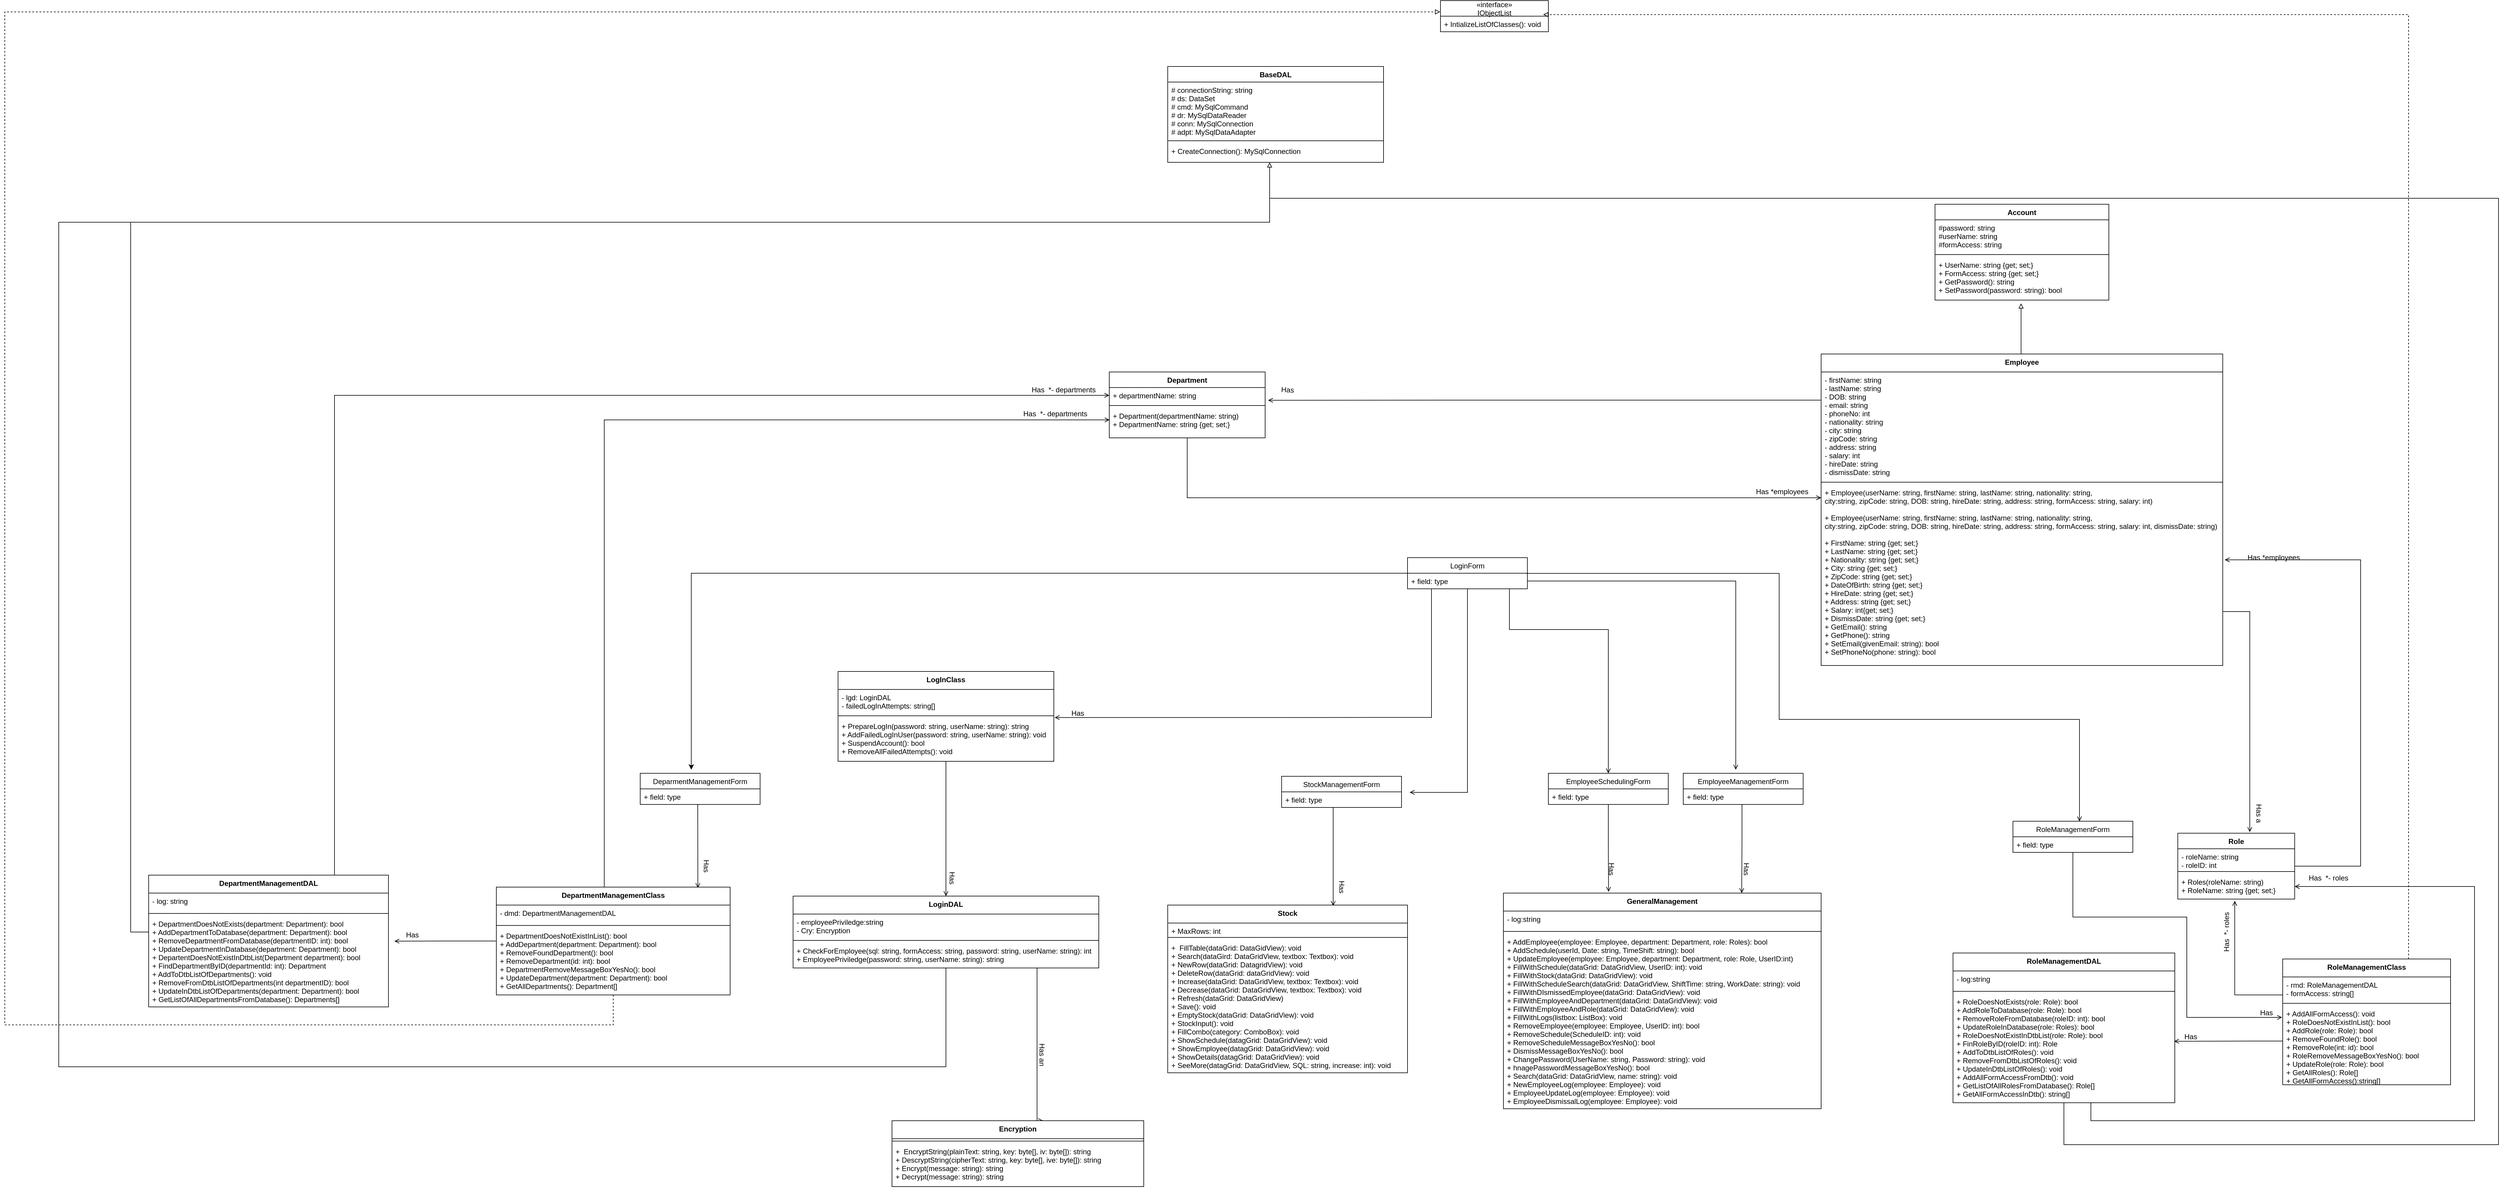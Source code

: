 <mxfile version="14.1.8" type="device"><diagram name="Page-1" id="c4acf3e9-155e-7222-9cf6-157b1a14988f"><mxGraphModel dx="4868" dy="2996" grid="1" gridSize="10" guides="1" tooltips="1" connect="1" arrows="1" fold="1" page="1" pageScale="1" pageWidth="850" pageHeight="1100" background="#ffffff" math="0" shadow="0"><root><mxCell id="0"/><mxCell id="1" parent="0"/><mxCell id="gv-S4VREI9x3Eldj7W_A-69" style="edgeStyle=orthogonalEdgeStyle;rounded=0;orthogonalLoop=1;jettySize=auto;html=1;entryX=0.495;entryY=1.076;entryDx=0;entryDy=0;entryPerimeter=0;endArrow=block;endFill=0;" parent="1" source="1W8IWpHkZO4gTxupnm4d-1" target="1W8IWpHkZO4gTxupnm4d-8" edge="1"><mxGeometry relative="1" as="geometry"><Array as="points"><mxPoint x="164" y="-994"/></Array></mxGeometry></mxCell><mxCell id="vWH8ZrL9Bkg3jJXmOTqG-10" style="edgeStyle=orthogonalEdgeStyle;rounded=0;orthogonalLoop=1;jettySize=auto;html=1;entryX=1.019;entryY=0.818;entryDx=0;entryDy=0;entryPerimeter=0;endArrow=open;endFill=0;" parent="1" source="1W8IWpHkZO4gTxupnm4d-1" target="1W8IWpHkZO4gTxupnm4d-10" edge="1"><mxGeometry relative="1" as="geometry"><Array as="points"><mxPoint x="-710" y="-953"/><mxPoint x="-710" y="-953"/></Array></mxGeometry></mxCell><mxCell id="1W8IWpHkZO4gTxupnm4d-1" value="Employee" style="swimlane;fontStyle=1;align=center;verticalAlign=top;childLayout=stackLayout;horizontal=1;startSize=30;horizontalStack=0;resizeParent=1;resizeParentMax=0;resizeLast=0;collapsible=1;marginBottom=0;" parent="1" vertex="1"><mxGeometry x="-170" y="-1030" width="670" height="520" as="geometry"/></mxCell><mxCell id="1W8IWpHkZO4gTxupnm4d-2" value="- firstName: string&#10;- lastName: string&#10;- DOB: string&#10;- email: string&#10;- phoneNo: int&#10;- nationality: string&#10;- city: string&#10;- zipCode: string&#10;- address: string&#10;- salary: int&#10;- hireDate: string&#10;- dismissDate: string" style="text;strokeColor=none;fillColor=none;align=left;verticalAlign=top;spacingLeft=4;spacingRight=4;overflow=hidden;rotatable=0;points=[[0,0.5],[1,0.5]];portConstraint=eastwest;" parent="1W8IWpHkZO4gTxupnm4d-1" vertex="1"><mxGeometry y="30" width="670" height="180" as="geometry"/></mxCell><mxCell id="1W8IWpHkZO4gTxupnm4d-3" value="" style="line;strokeWidth=1;fillColor=none;align=left;verticalAlign=middle;spacingTop=-1;spacingLeft=3;spacingRight=3;rotatable=0;labelPosition=right;points=[];portConstraint=eastwest;" parent="1W8IWpHkZO4gTxupnm4d-1" vertex="1"><mxGeometry y="210" width="670" height="8" as="geometry"/></mxCell><mxCell id="1W8IWpHkZO4gTxupnm4d-4" value="+ Employee(userName: string, firstName: string, lastName: string, nationality: string, &#10;city:string, zipCode: string, DOB: string, hireDate: string, address: string, formAccess: string, salary: int)&#10;&#10;+ Employee(userName: string, firstName: string, lastName: string, nationality: string, &#10;city:string, zipCode: string, DOB: string, hireDate: string, address: string, formAccess: string, salary: int, dismissDate: string)&#10;&#10;+ FirstName: string {get; set;}&#10;+ LastName: string {get; set;}&#10;+ Nationality: string {get; set;}&#10;+ City: string {get; set;}&#10;+ ZipCode: string {get; set;}&#10;+ DateOfBirth: string {get; set;}&#10;+ HireDate: string {get; set;}&#10;+ Address: string {get; set;}&#10;+ Salary: int{get; set;}&#10;+ DismissDate: string {get; set;}&#10;+ GetEmail(): string&#10;+ GetPhone(): string&#10;+ SetEmail(givenEmail: string): bool&#10;+ SetPhoneNo(phone: string): bool" style="text;strokeColor=none;fillColor=none;align=left;verticalAlign=top;spacingLeft=4;spacingRight=4;overflow=hidden;rotatable=0;points=[[0,0.5],[1,0.5]];portConstraint=eastwest;" parent="1W8IWpHkZO4gTxupnm4d-1" vertex="1"><mxGeometry y="218" width="670" height="302" as="geometry"/></mxCell><mxCell id="1W8IWpHkZO4gTxupnm4d-5" value="Account" style="swimlane;fontStyle=1;align=center;verticalAlign=top;childLayout=stackLayout;horizontal=1;startSize=26;horizontalStack=0;resizeParent=1;resizeParentMax=0;resizeLast=0;collapsible=1;marginBottom=0;" parent="1" vertex="1"><mxGeometry x="20" y="-1280" width="290" height="160" as="geometry"/></mxCell><mxCell id="1W8IWpHkZO4gTxupnm4d-6" value="#password: string&#10;#userName: string&#10;#formAccess: string" style="text;strokeColor=none;fillColor=none;align=left;verticalAlign=top;spacingLeft=4;spacingRight=4;overflow=hidden;rotatable=0;points=[[0,0.5],[1,0.5]];portConstraint=eastwest;" parent="1W8IWpHkZO4gTxupnm4d-5" vertex="1"><mxGeometry y="26" width="290" height="54" as="geometry"/></mxCell><mxCell id="1W8IWpHkZO4gTxupnm4d-7" value="" style="line;strokeWidth=1;fillColor=none;align=left;verticalAlign=middle;spacingTop=-1;spacingLeft=3;spacingRight=3;rotatable=0;labelPosition=right;points=[];portConstraint=eastwest;" parent="1W8IWpHkZO4gTxupnm4d-5" vertex="1"><mxGeometry y="80" width="290" height="8" as="geometry"/></mxCell><mxCell id="1W8IWpHkZO4gTxupnm4d-8" value="+ UserName: string {get; set;}&#10;+ FormAccess: string {get; set;}&#10;+ GetPassword(): string&#10;+ SetPassword(password: string): bool&#10;" style="text;strokeColor=none;fillColor=none;align=left;verticalAlign=top;spacingLeft=4;spacingRight=4;overflow=hidden;rotatable=0;points=[[0,0.5],[1,0.5]];portConstraint=eastwest;" parent="1W8IWpHkZO4gTxupnm4d-5" vertex="1"><mxGeometry y="88" width="290" height="72" as="geometry"/></mxCell><mxCell id="vWH8ZrL9Bkg3jJXmOTqG-13" style="edgeStyle=orthogonalEdgeStyle;rounded=0;orthogonalLoop=1;jettySize=auto;html=1;endArrow=open;endFill=0;" parent="1" source="1W8IWpHkZO4gTxupnm4d-9" edge="1"><mxGeometry relative="1" as="geometry"><Array as="points"><mxPoint x="-1227" y="-790"/><mxPoint x="-178" y="-790"/></Array><mxPoint x="-170" y="-790" as="targetPoint"/></mxGeometry></mxCell><mxCell id="1W8IWpHkZO4gTxupnm4d-9" value="Department" style="swimlane;fontStyle=1;align=center;verticalAlign=top;childLayout=stackLayout;horizontal=1;startSize=26;horizontalStack=0;resizeParent=1;resizeParentMax=0;resizeLast=0;collapsible=1;marginBottom=0;" parent="1" vertex="1"><mxGeometry x="-1357.5" y="-1000" width="260" height="110" as="geometry"/></mxCell><mxCell id="1W8IWpHkZO4gTxupnm4d-10" value="+ departmentName: string" style="text;strokeColor=none;fillColor=none;align=left;verticalAlign=top;spacingLeft=4;spacingRight=4;overflow=hidden;rotatable=0;points=[[0,0.5],[1,0.5]];portConstraint=eastwest;" parent="1W8IWpHkZO4gTxupnm4d-9" vertex="1"><mxGeometry y="26" width="260" height="26" as="geometry"/></mxCell><mxCell id="1W8IWpHkZO4gTxupnm4d-11" value="" style="line;strokeWidth=1;fillColor=none;align=left;verticalAlign=middle;spacingTop=-1;spacingLeft=3;spacingRight=3;rotatable=0;labelPosition=right;points=[];portConstraint=eastwest;" parent="1W8IWpHkZO4gTxupnm4d-9" vertex="1"><mxGeometry y="52" width="260" height="8" as="geometry"/></mxCell><mxCell id="1W8IWpHkZO4gTxupnm4d-12" value="+ Department(departmentName: string)&#10;+ DepartmentName: string {get; set;}" style="text;strokeColor=none;fillColor=none;align=left;verticalAlign=top;spacingLeft=4;spacingRight=4;overflow=hidden;rotatable=0;points=[[0,0.5],[1,0.5]];portConstraint=eastwest;" parent="1W8IWpHkZO4gTxupnm4d-9" vertex="1"><mxGeometry y="60" width="260" height="50" as="geometry"/></mxCell><mxCell id="vWH8ZrL9Bkg3jJXmOTqG-2" style="edgeStyle=orthogonalEdgeStyle;rounded=0;orthogonalLoop=1;jettySize=auto;html=1;entryX=1.005;entryY=0.416;entryDx=0;entryDy=0;entryPerimeter=0;endArrow=open;endFill=0;" parent="1" source="1W8IWpHkZO4gTxupnm4d-37" target="1W8IWpHkZO4gTxupnm4d-4" edge="1"><mxGeometry relative="1" as="geometry"><Array as="points"><mxPoint x="730" y="-175"/><mxPoint x="730" y="-686"/></Array></mxGeometry></mxCell><mxCell id="1W8IWpHkZO4gTxupnm4d-37" value="Role" style="swimlane;fontStyle=1;align=center;verticalAlign=top;childLayout=stackLayout;horizontal=1;startSize=26;horizontalStack=0;resizeParent=1;resizeParentMax=0;resizeLast=0;collapsible=1;marginBottom=0;" parent="1" vertex="1"><mxGeometry x="425" y="-230" width="195" height="110" as="geometry"/></mxCell><mxCell id="1W8IWpHkZO4gTxupnm4d-38" value="- roleName: string&#10;- roleID: int" style="text;strokeColor=none;fillColor=none;align=left;verticalAlign=top;spacingLeft=4;spacingRight=4;overflow=hidden;rotatable=0;points=[[0,0.5],[1,0.5]];portConstraint=eastwest;" parent="1W8IWpHkZO4gTxupnm4d-37" vertex="1"><mxGeometry y="26" width="195" height="34" as="geometry"/></mxCell><mxCell id="1W8IWpHkZO4gTxupnm4d-39" value="" style="line;strokeWidth=1;fillColor=none;align=left;verticalAlign=middle;spacingTop=-1;spacingLeft=3;spacingRight=3;rotatable=0;labelPosition=right;points=[];portConstraint=eastwest;" parent="1W8IWpHkZO4gTxupnm4d-37" vertex="1"><mxGeometry y="60" width="195" height="8" as="geometry"/></mxCell><mxCell id="1W8IWpHkZO4gTxupnm4d-40" value="+ Roles(roleName: string)&#10;+ RoleName: string {get; set;}" style="text;strokeColor=none;fillColor=none;align=left;verticalAlign=top;spacingLeft=4;spacingRight=4;overflow=hidden;rotatable=0;points=[[0,0.5],[1,0.5]];portConstraint=eastwest;" parent="1W8IWpHkZO4gTxupnm4d-37" vertex="1"><mxGeometry y="68" width="195" height="42" as="geometry"/></mxCell><mxCell id="1W8IWpHkZO4gTxupnm4d-47" value="GeneralManagement" style="swimlane;fontStyle=1;align=center;verticalAlign=top;childLayout=stackLayout;horizontal=1;startSize=30;horizontalStack=0;resizeParent=1;resizeParentMax=0;resizeLast=0;collapsible=1;marginBottom=0;" parent="1" vertex="1"><mxGeometry x="-700" y="-130" width="530" height="360" as="geometry"/></mxCell><mxCell id="1W8IWpHkZO4gTxupnm4d-48" value="- log:string" style="text;strokeColor=none;fillColor=none;align=left;verticalAlign=top;spacingLeft=4;spacingRight=4;overflow=hidden;rotatable=0;points=[[0,0.5],[1,0.5]];portConstraint=eastwest;" parent="1W8IWpHkZO4gTxupnm4d-47" vertex="1"><mxGeometry y="30" width="530" height="30" as="geometry"/></mxCell><mxCell id="1W8IWpHkZO4gTxupnm4d-49" value="" style="line;strokeWidth=1;fillColor=none;align=left;verticalAlign=middle;spacingTop=-1;spacingLeft=3;spacingRight=3;rotatable=0;labelPosition=right;points=[];portConstraint=eastwest;" parent="1W8IWpHkZO4gTxupnm4d-47" vertex="1"><mxGeometry y="60" width="530" height="8" as="geometry"/></mxCell><mxCell id="1W8IWpHkZO4gTxupnm4d-50" value="+ AddEmployee(employee: Employee, department: Department, role: Roles): bool&#10;+ AddSchedule(userId, Date: string, TimeShift: string): bool&#10;+ UpdateEmployee(employee: Employee, department: Department, role: Role, UserID:int)&#10;+ FillWithSchedule(dataGrid: DataGridView, UserID: int): void&#10;+ FillWithStock(dataGrid: DataGridView): void&#10;+ FillWithScheduleSearch(dataGrid: DataGridView, ShiftTime: string, WorkDate: string): void&#10;+ FillWithDIsmissedEmployee(dataGrid: DataGridView): void&#10;+ FillWithEmployeeAndDepartment(dataGrid: DataGridView): void&#10;+ FillWithEmployeeAndRole(dataGrid: DataGridView): void&#10;+ FillWithLogs(listbox: ListBox): void&#10;+ RemoveEmployee(employee: Employee, UserID: int): bool&#10;+ RemoveSchedule(ScheduleID: int): void&#10;+ RemoveScheduleMessageBoxYesNo(): bool&#10;+ DismissMessageBoxYesNo(): bool&#10;+ ChangePassword(UserName: string, Password: string): void&#10;+ hnagePasswordMessageBoxYesNo(): bool&#10;+ Search(dataGrid: DataGridView, name: string): void&#10;+ NewEmployeeLog(employee: Employee): void&#10;+ EmployeeUpdateLog(employee: Employee): void&#10;+ EmployeeDismissalLog(employee: Employee): void&#10;" style="text;strokeColor=none;fillColor=none;align=left;verticalAlign=top;spacingLeft=4;spacingRight=4;overflow=hidden;rotatable=0;points=[[0,0.5],[1,0.5]];portConstraint=eastwest;" parent="1W8IWpHkZO4gTxupnm4d-47" vertex="1"><mxGeometry y="68" width="530" height="292" as="geometry"/></mxCell><mxCell id="lj_li6HiKEKx9P9YEHsR-28" style="edgeStyle=orthogonalEdgeStyle;rounded=0;orthogonalLoop=1;jettySize=auto;html=1;endArrow=none;endFill=0;" edge="1" parent="1" source="gv-S4VREI9x3Eldj7W_A-4"><mxGeometry relative="1" as="geometry"><mxPoint x="-1090" y="-1290" as="targetPoint"/><Array as="points"><mxPoint x="235" y="290"/><mxPoint x="960" y="290"/><mxPoint x="960" y="-1290"/></Array></mxGeometry></mxCell><mxCell id="lj_li6HiKEKx9P9YEHsR-50" style="edgeStyle=orthogonalEdgeStyle;rounded=0;orthogonalLoop=1;jettySize=auto;html=1;entryX=1;entryY=0.5;entryDx=0;entryDy=0;endArrow=open;endFill=0;" edge="1" parent="1" source="gv-S4VREI9x3Eldj7W_A-4" target="1W8IWpHkZO4gTxupnm4d-40"><mxGeometry relative="1" as="geometry"><Array as="points"><mxPoint x="280" y="250"/><mxPoint x="920" y="250"/><mxPoint x="920" y="-141"/></Array></mxGeometry></mxCell><mxCell id="gv-S4VREI9x3Eldj7W_A-4" value="RoleManagementDAL" style="swimlane;fontStyle=1;align=center;verticalAlign=top;childLayout=stackLayout;horizontal=1;startSize=30;horizontalStack=0;resizeParent=1;resizeParentMax=0;resizeLast=0;collapsible=1;marginBottom=0;" parent="1" vertex="1"><mxGeometry x="50" y="-30" width="370" height="250" as="geometry"/></mxCell><mxCell id="gv-S4VREI9x3Eldj7W_A-5" value="- log:string" style="text;strokeColor=none;fillColor=none;align=left;verticalAlign=top;spacingLeft=4;spacingRight=4;overflow=hidden;rotatable=0;points=[[0,0.5],[1,0.5]];portConstraint=eastwest;" parent="gv-S4VREI9x3Eldj7W_A-4" vertex="1"><mxGeometry y="30" width="370" height="30" as="geometry"/></mxCell><mxCell id="gv-S4VREI9x3Eldj7W_A-6" value="" style="line;strokeWidth=1;fillColor=none;align=left;verticalAlign=middle;spacingTop=-1;spacingLeft=3;spacingRight=3;rotatable=0;labelPosition=right;points=[];portConstraint=eastwest;" parent="gv-S4VREI9x3Eldj7W_A-4" vertex="1"><mxGeometry y="60" width="370" height="8" as="geometry"/></mxCell><mxCell id="gv-S4VREI9x3Eldj7W_A-7" value="+ RoleDoesNotExists(role: Role): bool&#10;+ AddRoleToDatabase(role: Role): bool&#10;+ RemoveRoleFromDatabase(roleID: int): bool&#10;+ UpdateRoleInDatabase(role: Roles): bool&#10;+ RoleDoesNotExistInDtbList(role: Role): bool&#10;+ FinRoleByID(roleID: int): Role&#10;+ AddToDtbListOfRoles(): void&#10;+ RemoveFromDtbListOfRoles(): void&#10;+ UpdateInDtbListOfRoles(): void&#10;+ AddAllFormAccessFromDtb(): void&#10;+ GetListOfAllRolesFromDatabase(): Role[]&#10;+ GetAllFormAccessInDtb(): string[]&#10;" style="text;strokeColor=none;fillColor=none;align=left;verticalAlign=top;spacingLeft=4;spacingRight=4;overflow=hidden;rotatable=0;points=[[0,0.5],[1,0.5]];portConstraint=eastwest;" parent="gv-S4VREI9x3Eldj7W_A-4" vertex="1"><mxGeometry y="68" width="370" height="182" as="geometry"/></mxCell><mxCell id="vWH8ZrL9Bkg3jJXmOTqG-16" style="edgeStyle=orthogonalEdgeStyle;rounded=0;orthogonalLoop=1;jettySize=auto;html=1;entryX=0;entryY=0.5;entryDx=0;entryDy=0;endArrow=open;endFill=0;" parent="1" source="gv-S4VREI9x3Eldj7W_A-8" target="1W8IWpHkZO4gTxupnm4d-10" edge="1"><mxGeometry relative="1" as="geometry"><Array as="points"><mxPoint x="-2650" y="-961"/></Array></mxGeometry></mxCell><mxCell id="lj_li6HiKEKx9P9YEHsR-13" style="edgeStyle=orthogonalEdgeStyle;rounded=0;orthogonalLoop=1;jettySize=auto;html=1;endArrow=block;endFill=0;" edge="1" parent="1" source="gv-S4VREI9x3Eldj7W_A-8"><mxGeometry relative="1" as="geometry"><mxPoint x="-1090" y="-1350" as="targetPoint"/><Array as="points"><mxPoint x="-2990" y="-65"/><mxPoint x="-2990" y="-1250"/><mxPoint x="-1090" y="-1250"/></Array></mxGeometry></mxCell><mxCell id="gv-S4VREI9x3Eldj7W_A-8" value="DepartmentManagementDAL" style="swimlane;fontStyle=1;align=center;verticalAlign=top;childLayout=stackLayout;horizontal=1;startSize=30;horizontalStack=0;resizeParent=1;resizeParentMax=0;resizeLast=0;collapsible=1;marginBottom=0;" parent="1" vertex="1"><mxGeometry x="-2960" y="-160" width="400" height="220" as="geometry"/></mxCell><mxCell id="gv-S4VREI9x3Eldj7W_A-9" value="- log: string" style="text;strokeColor=none;fillColor=none;align=left;verticalAlign=top;spacingLeft=4;spacingRight=4;overflow=hidden;rotatable=0;points=[[0,0.5],[1,0.5]];portConstraint=eastwest;" parent="gv-S4VREI9x3Eldj7W_A-8" vertex="1"><mxGeometry y="30" width="400" height="30" as="geometry"/></mxCell><mxCell id="gv-S4VREI9x3Eldj7W_A-10" value="" style="line;strokeWidth=1;fillColor=none;align=left;verticalAlign=middle;spacingTop=-1;spacingLeft=3;spacingRight=3;rotatable=0;labelPosition=right;points=[];portConstraint=eastwest;" parent="gv-S4VREI9x3Eldj7W_A-8" vertex="1"><mxGeometry y="60" width="400" height="8" as="geometry"/></mxCell><mxCell id="gv-S4VREI9x3Eldj7W_A-11" value="+ DepartmentDoesNotExists(department: Department): bool&#10;+ AddDepartmentToDatabase(department: Department): bool&#10;+ RemoveDepartmentFromDatabase(departmentID: int): bool&#10;+ UpdateDepartmentInDatabase(department: Department): bool&#10;+ DepartentDoesNotExistInDtbList(Department department): bool&#10;+ FindDepartmentByID(departmentId: int): Department&#10;+ AddToDtbListOfDepartments(): void&#10;+ RemoveFromDtbListOfDepartments(int departmentID): bool&#10;+ UpdateInDtbListOfDepartments(department: Department): bool&#10;+ GetListOfAllDepartmentsFromDatabase(): Departments[]&#10;" style="text;strokeColor=none;fillColor=none;align=left;verticalAlign=top;spacingLeft=4;spacingRight=4;overflow=hidden;rotatable=0;points=[[0,0.5],[1,0.5]];portConstraint=eastwest;" parent="gv-S4VREI9x3Eldj7W_A-8" vertex="1"><mxGeometry y="68" width="400" height="152" as="geometry"/></mxCell><mxCell id="gv-S4VREI9x3Eldj7W_A-81" style="edgeStyle=orthogonalEdgeStyle;rounded=0;orthogonalLoop=1;jettySize=auto;html=1;entryX=-0.004;entryY=0.148;entryDx=0;entryDy=0;entryPerimeter=0;endArrow=open;endFill=0;" parent="1" source="gv-S4VREI9x3Eldj7W_A-29" target="l1QsYOuGzA0v5DulA9x0-21" edge="1"><mxGeometry relative="1" as="geometry"><Array as="points"><mxPoint x="250" y="-90"/><mxPoint x="440" y="-90"/><mxPoint x="440" y="78"/></Array></mxGeometry></mxCell><mxCell id="gv-S4VREI9x3Eldj7W_A-29" value="RoleManagementForm" style="swimlane;fontStyle=0;childLayout=stackLayout;horizontal=1;startSize=26;fillColor=none;horizontalStack=0;resizeParent=1;resizeParentMax=0;resizeLast=0;collapsible=1;marginBottom=0;" parent="1" vertex="1"><mxGeometry x="150" y="-250" width="200" height="52" as="geometry"/></mxCell><mxCell id="gv-S4VREI9x3Eldj7W_A-30" value="+ field: type" style="text;strokeColor=none;fillColor=none;align=left;verticalAlign=top;spacingLeft=4;spacingRight=4;overflow=hidden;rotatable=0;points=[[0,0.5],[1,0.5]];portConstraint=eastwest;" parent="gv-S4VREI9x3Eldj7W_A-29" vertex="1"><mxGeometry y="26" width="200" height="26" as="geometry"/></mxCell><mxCell id="lj_li6HiKEKx9P9YEHsR-20" style="edgeStyle=orthogonalEdgeStyle;rounded=0;orthogonalLoop=1;jettySize=auto;html=1;entryX=0.862;entryY=0.008;entryDx=0;entryDy=0;entryPerimeter=0;endArrow=open;endFill=0;" edge="1" parent="1" source="gv-S4VREI9x3Eldj7W_A-33" target="l1QsYOuGzA0v5DulA9x0-1"><mxGeometry relative="1" as="geometry"><Array as="points"><mxPoint x="-2044" y="-250"/><mxPoint x="-2044" y="-250"/></Array></mxGeometry></mxCell><mxCell id="gv-S4VREI9x3Eldj7W_A-33" value="DeparmentManagementForm" style="swimlane;fontStyle=0;childLayout=stackLayout;horizontal=1;startSize=26;fillColor=none;horizontalStack=0;resizeParent=1;resizeParentMax=0;resizeLast=0;collapsible=1;marginBottom=0;" parent="1" vertex="1"><mxGeometry x="-2140" y="-330" width="200" height="52" as="geometry"/></mxCell><mxCell id="gv-S4VREI9x3Eldj7W_A-34" value="+ field: type" style="text;strokeColor=none;fillColor=none;align=left;verticalAlign=top;spacingLeft=4;spacingRight=4;overflow=hidden;rotatable=0;points=[[0,0.5],[1,0.5]];portConstraint=eastwest;" parent="gv-S4VREI9x3Eldj7W_A-33" vertex="1"><mxGeometry y="26" width="200" height="26" as="geometry"/></mxCell><mxCell id="gv-S4VREI9x3Eldj7W_A-80" style="edgeStyle=orthogonalEdgeStyle;rounded=0;orthogonalLoop=1;jettySize=auto;html=1;entryX=0.75;entryY=0;entryDx=0;entryDy=0;endArrow=open;endFill=0;" parent="1" source="gv-S4VREI9x3Eldj7W_A-35" target="1W8IWpHkZO4gTxupnm4d-47" edge="1"><mxGeometry relative="1" as="geometry"><Array as="points"><mxPoint x="-302" y="-220"/><mxPoint x="-302" y="-220"/></Array></mxGeometry></mxCell><mxCell id="gv-S4VREI9x3Eldj7W_A-35" value="EmployeeManagementForm" style="swimlane;fontStyle=0;childLayout=stackLayout;horizontal=1;startSize=26;fillColor=none;horizontalStack=0;resizeParent=1;resizeParentMax=0;resizeLast=0;collapsible=1;marginBottom=0;" parent="1" vertex="1"><mxGeometry x="-400" y="-330" width="200" height="52" as="geometry"/></mxCell><mxCell id="gv-S4VREI9x3Eldj7W_A-36" value="+ field: type" style="text;strokeColor=none;fillColor=none;align=left;verticalAlign=top;spacingLeft=4;spacingRight=4;overflow=hidden;rotatable=0;points=[[0,0.5],[1,0.5]];portConstraint=eastwest;" parent="gv-S4VREI9x3Eldj7W_A-35" vertex="1"><mxGeometry y="26" width="200" height="26" as="geometry"/></mxCell><mxCell id="gv-S4VREI9x3Eldj7W_A-79" style="edgeStyle=orthogonalEdgeStyle;rounded=0;orthogonalLoop=1;jettySize=auto;html=1;entryX=0.331;entryY=-0.006;entryDx=0;entryDy=0;entryPerimeter=0;endArrow=open;endFill=0;" parent="1" source="gv-S4VREI9x3Eldj7W_A-39" target="1W8IWpHkZO4gTxupnm4d-47" edge="1"><mxGeometry relative="1" as="geometry"/></mxCell><mxCell id="gv-S4VREI9x3Eldj7W_A-39" value="EmployeeSchedulingForm" style="swimlane;fontStyle=0;childLayout=stackLayout;horizontal=1;startSize=26;fillColor=none;horizontalStack=0;resizeParent=1;resizeParentMax=0;resizeLast=0;collapsible=1;marginBottom=0;" parent="1" vertex="1"><mxGeometry x="-625" y="-330" width="200" height="52" as="geometry"/></mxCell><mxCell id="gv-S4VREI9x3Eldj7W_A-40" value="+ field: type" style="text;strokeColor=none;fillColor=none;align=left;verticalAlign=top;spacingLeft=4;spacingRight=4;overflow=hidden;rotatable=0;points=[[0,0.5],[1,0.5]];portConstraint=eastwest;" parent="gv-S4VREI9x3Eldj7W_A-39" vertex="1"><mxGeometry y="26" width="200" height="26" as="geometry"/></mxCell><mxCell id="lj_li6HiKEKx9P9YEHsR-21" style="edgeStyle=orthogonalEdgeStyle;rounded=0;orthogonalLoop=1;jettySize=auto;html=1;entryX=0.69;entryY=0.005;entryDx=0;entryDy=0;entryPerimeter=0;endArrow=open;endFill=0;" edge="1" parent="1" source="gv-S4VREI9x3Eldj7W_A-41" target="gv-S4VREI9x3Eldj7W_A-63"><mxGeometry relative="1" as="geometry"><Array as="points"><mxPoint x="-984" y="-240"/><mxPoint x="-984" y="-240"/></Array></mxGeometry></mxCell><mxCell id="gv-S4VREI9x3Eldj7W_A-41" value="StockManagementForm" style="swimlane;fontStyle=0;childLayout=stackLayout;horizontal=1;startSize=26;fillColor=none;horizontalStack=0;resizeParent=1;resizeParentMax=0;resizeLast=0;collapsible=1;marginBottom=0;" parent="1" vertex="1"><mxGeometry x="-1070" y="-325" width="200" height="52" as="geometry"/></mxCell><mxCell id="gv-S4VREI9x3Eldj7W_A-42" value="+ field: type" style="text;strokeColor=none;fillColor=none;align=left;verticalAlign=top;spacingLeft=4;spacingRight=4;overflow=hidden;rotatable=0;points=[[0,0.5],[1,0.5]];portConstraint=eastwest;" parent="gv-S4VREI9x3Eldj7W_A-41" vertex="1"><mxGeometry y="26" width="200" height="26" as="geometry"/></mxCell><mxCell id="lj_li6HiKEKx9P9YEHsR-11" style="edgeStyle=orthogonalEdgeStyle;rounded=0;orthogonalLoop=1;jettySize=auto;html=1;entryX=1.004;entryY=-0.016;entryDx=0;entryDy=0;entryPerimeter=0;endArrow=open;endFill=0;" edge="1" parent="1" source="gv-S4VREI9x3Eldj7W_A-43" target="lj_li6HiKEKx9P9YEHsR-8"><mxGeometry relative="1" as="geometry"><Array as="points"><mxPoint x="-820" y="-423"/></Array></mxGeometry></mxCell><mxCell id="lj_li6HiKEKx9P9YEHsR-15" style="edgeStyle=orthogonalEdgeStyle;rounded=0;orthogonalLoop=1;jettySize=auto;html=1;entryX=1.068;entryY=0.033;entryDx=0;entryDy=0;entryPerimeter=0;endArrow=open;endFill=0;" edge="1" parent="1" source="gv-S4VREI9x3Eldj7W_A-43" target="gv-S4VREI9x3Eldj7W_A-42"><mxGeometry relative="1" as="geometry"><Array as="points"><mxPoint x="-760" y="-298"/></Array></mxGeometry></mxCell><mxCell id="lj_li6HiKEKx9P9YEHsR-16" style="edgeStyle=orthogonalEdgeStyle;rounded=0;orthogonalLoop=1;jettySize=auto;html=1;entryX=0.5;entryY=0;entryDx=0;entryDy=0;endArrow=open;endFill=0;" edge="1" parent="1" source="gv-S4VREI9x3Eldj7W_A-43" target="gv-S4VREI9x3Eldj7W_A-39"><mxGeometry relative="1" as="geometry"><Array as="points"><mxPoint x="-690" y="-570"/><mxPoint x="-525" y="-570"/></Array></mxGeometry></mxCell><mxCell id="lj_li6HiKEKx9P9YEHsR-17" style="edgeStyle=orthogonalEdgeStyle;rounded=0;orthogonalLoop=1;jettySize=auto;html=1;entryX=0.438;entryY=-0.116;entryDx=0;entryDy=0;entryPerimeter=0;endArrow=open;endFill=0;exitX=1;exitY=0.5;exitDx=0;exitDy=0;" edge="1" parent="1" source="gv-S4VREI9x3Eldj7W_A-44" target="gv-S4VREI9x3Eldj7W_A-35"><mxGeometry relative="1" as="geometry"><Array as="points"><mxPoint x="-312" y="-651"/></Array></mxGeometry></mxCell><mxCell id="lj_li6HiKEKx9P9YEHsR-18" style="edgeStyle=orthogonalEdgeStyle;rounded=0;orthogonalLoop=1;jettySize=auto;html=1;entryX=0.426;entryY=-0.116;entryDx=0;entryDy=0;entryPerimeter=0;" edge="1" parent="1" source="gv-S4VREI9x3Eldj7W_A-43" target="gv-S4VREI9x3Eldj7W_A-33"><mxGeometry relative="1" as="geometry"/></mxCell><mxCell id="gv-S4VREI9x3Eldj7W_A-43" value="LoginForm" style="swimlane;fontStyle=0;childLayout=stackLayout;horizontal=1;startSize=26;fillColor=none;horizontalStack=0;resizeParent=1;resizeParentMax=0;resizeLast=0;collapsible=1;marginBottom=0;" parent="1" vertex="1"><mxGeometry x="-860" y="-690" width="200" height="52" as="geometry"/></mxCell><mxCell id="gv-S4VREI9x3Eldj7W_A-44" value="+ field: type" style="text;strokeColor=none;fillColor=none;align=left;verticalAlign=top;spacingLeft=4;spacingRight=4;overflow=hidden;rotatable=0;points=[[0,0.5],[1,0.5]];portConstraint=eastwest;" parent="gv-S4VREI9x3Eldj7W_A-43" vertex="1"><mxGeometry y="26" width="200" height="26" as="geometry"/></mxCell><mxCell id="gv-S4VREI9x3Eldj7W_A-63" value="Stock" style="swimlane;fontStyle=1;align=center;verticalAlign=top;childLayout=stackLayout;horizontal=1;startSize=30;horizontalStack=0;resizeParent=1;resizeParentMax=0;resizeLast=0;collapsible=1;marginBottom=0;" parent="1" vertex="1"><mxGeometry x="-1260" y="-110" width="400" height="280" as="geometry"/></mxCell><mxCell id="gv-S4VREI9x3Eldj7W_A-64" value="+ MaxRows: int" style="text;strokeColor=none;fillColor=none;align=left;verticalAlign=top;spacingLeft=4;spacingRight=4;overflow=hidden;rotatable=0;points=[[0,0.5],[1,0.5]];portConstraint=eastwest;" parent="gv-S4VREI9x3Eldj7W_A-63" vertex="1"><mxGeometry y="30" width="400" height="20" as="geometry"/></mxCell><mxCell id="gv-S4VREI9x3Eldj7W_A-65" value="" style="line;strokeWidth=1;fillColor=none;align=left;verticalAlign=middle;spacingTop=-1;spacingLeft=3;spacingRight=3;rotatable=0;labelPosition=right;points=[];portConstraint=eastwest;" parent="gv-S4VREI9x3Eldj7W_A-63" vertex="1"><mxGeometry y="50" width="400" height="8" as="geometry"/></mxCell><mxCell id="gv-S4VREI9x3Eldj7W_A-66" value="+  FillTable(dataGrid: DataGidView): void&#10;+ Search(dataGird: DataGridView, textbox: Textbox): void&#10;+ NewRow(dataGrid: DatagridView): void&#10;+ DeleteRow(dataGrid: dataGridView): void&#10;+ Increase(dataGrid: DataGridView, textbox: Textbox): void&#10;+ Decrease(dataGrid: DataGridView, textbox: Textbox): void&#10;+ Refresh(dataGrid: DataGridView)&#10;+ Save(): void&#10;+ EmptyStock(dataGrid: DataGridView): void&#10;+ StockInput(): void&#10;+ FillCombo(category: ComboBox): void&#10;+ ShowSchedule(datagGrid: DataGridView): void&#10;+ ShowEmployee(datagGrid: DataGridView): void&#10;+ ShowDetails(datagGrid: DataGridView): void&#10;+ SeeMore(datagGrid: DataGridView, SQL: string, increase: int): void&#10;" style="text;strokeColor=none;fillColor=none;align=left;verticalAlign=top;spacingLeft=4;spacingRight=4;overflow=hidden;rotatable=0;points=[[0,0.5],[1,0.5]];portConstraint=eastwest;" parent="gv-S4VREI9x3Eldj7W_A-63" vertex="1"><mxGeometry y="58" width="400" height="222" as="geometry"/></mxCell><mxCell id="gv-S4VREI9x3Eldj7W_A-83" value="Has" style="text;html=1;strokeColor=none;fillColor=none;align=center;verticalAlign=middle;whiteSpace=wrap;rounded=0;rotation=90;" parent="1" vertex="1"><mxGeometry x="-990" y="-150" width="40" height="20" as="geometry"/></mxCell><mxCell id="gv-S4VREI9x3Eldj7W_A-84" value="Has" style="text;html=1;strokeColor=none;fillColor=none;align=center;verticalAlign=middle;whiteSpace=wrap;rounded=0;rotation=90;" parent="1" vertex="1"><mxGeometry x="-540" y="-180" width="40" height="20" as="geometry"/></mxCell><mxCell id="gv-S4VREI9x3Eldj7W_A-85" value="Has" style="text;html=1;strokeColor=none;fillColor=none;align=center;verticalAlign=middle;whiteSpace=wrap;rounded=0;rotation=90;" parent="1" vertex="1"><mxGeometry x="-315" y="-175" width="40" height="10" as="geometry"/></mxCell><mxCell id="gv-S4VREI9x3Eldj7W_A-86" value="Has" style="text;html=1;strokeColor=none;fillColor=none;align=center;verticalAlign=middle;whiteSpace=wrap;rounded=0;rotation=0;" parent="1" vertex="1"><mxGeometry x="552.5" y="60" width="40" height="20" as="geometry"/></mxCell><mxCell id="vWH8ZrL9Bkg3jJXmOTqG-1" style="edgeStyle=orthogonalEdgeStyle;rounded=0;orthogonalLoop=1;jettySize=auto;html=1;entryX=0.616;entryY=-0.017;entryDx=0;entryDy=0;entryPerimeter=0;endArrow=open;endFill=0;" parent="1" source="1W8IWpHkZO4gTxupnm4d-4" target="1W8IWpHkZO4gTxupnm4d-37" edge="1"><mxGeometry relative="1" as="geometry"><Array as="points"><mxPoint x="545" y="-600"/></Array></mxGeometry></mxCell><mxCell id="vWH8ZrL9Bkg3jJXmOTqG-3" value="Has a" style="text;html=1;strokeColor=none;fillColor=none;align=center;verticalAlign=middle;whiteSpace=wrap;rounded=0;rotation=90;" parent="1" vertex="1"><mxGeometry x="540" y="-273" width="40" height="20" as="geometry"/></mxCell><mxCell id="vWH8ZrL9Bkg3jJXmOTqG-5" value="Has *employees" style="text;html=1;strokeColor=none;fillColor=none;align=center;verticalAlign=middle;whiteSpace=wrap;rounded=0;rotation=0;" parent="1" vertex="1"><mxGeometry x="540" y="-700" width="90" height="20" as="geometry"/></mxCell><mxCell id="vWH8ZrL9Bkg3jJXmOTqG-11" value="Has" style="text;html=1;strokeColor=none;fillColor=none;align=center;verticalAlign=middle;whiteSpace=wrap;rounded=0;rotation=3;" parent="1" vertex="1"><mxGeometry x="-1080" y="-980" width="40" height="20" as="geometry"/></mxCell><mxCell id="vWH8ZrL9Bkg3jJXmOTqG-14" value="Has *employees" style="text;html=1;strokeColor=none;fillColor=none;align=center;verticalAlign=middle;whiteSpace=wrap;rounded=0;rotation=0;" parent="1" vertex="1"><mxGeometry x="-290" y="-810" width="110" height="20" as="geometry"/></mxCell><mxCell id="vWH8ZrL9Bkg3jJXmOTqG-29" value="Has&amp;nbsp; *- departments" style="text;html=1;strokeColor=none;fillColor=none;align=center;verticalAlign=middle;whiteSpace=wrap;rounded=0;rotation=0;" parent="1" vertex="1"><mxGeometry x="-1520" y="-940" width="145" height="20" as="geometry"/></mxCell><mxCell id="l1QsYOuGzA0v5DulA9x0-9" style="edgeStyle=orthogonalEdgeStyle;rounded=0;orthogonalLoop=1;jettySize=auto;html=1;endArrow=open;endFill=0;" parent="1" source="l1QsYOuGzA0v5DulA9x0-1" edge="1"><mxGeometry relative="1" as="geometry"><mxPoint x="-1357" y="-920" as="targetPoint"/><Array as="points"><mxPoint x="-2200" y="-920"/></Array></mxGeometry></mxCell><mxCell id="lj_li6HiKEKx9P9YEHsR-19" style="edgeStyle=orthogonalEdgeStyle;rounded=0;orthogonalLoop=1;jettySize=auto;html=1;entryX=1.025;entryY=0.278;entryDx=0;entryDy=0;entryPerimeter=0;endArrow=open;endFill=0;" edge="1" parent="1" source="l1QsYOuGzA0v5DulA9x0-1" target="gv-S4VREI9x3Eldj7W_A-11"><mxGeometry relative="1" as="geometry"/></mxCell><mxCell id="l1QsYOuGzA0v5DulA9x0-1" value="DepartmentManagementClass" style="swimlane;fontStyle=1;align=center;verticalAlign=top;childLayout=stackLayout;horizontal=1;startSize=30;horizontalStack=0;resizeParent=1;resizeParentMax=0;resizeLast=0;collapsible=1;marginBottom=0;" parent="1" vertex="1"><mxGeometry x="-2380" y="-140" width="390" height="180" as="geometry"/></mxCell><mxCell id="l1QsYOuGzA0v5DulA9x0-2" value="- dmd: DepartmentManagementDAL" style="text;strokeColor=none;fillColor=none;align=left;verticalAlign=top;spacingLeft=4;spacingRight=4;overflow=hidden;rotatable=0;points=[[0,0.5],[1,0.5]];portConstraint=eastwest;" parent="l1QsYOuGzA0v5DulA9x0-1" vertex="1"><mxGeometry y="30" width="390" height="30" as="geometry"/></mxCell><mxCell id="l1QsYOuGzA0v5DulA9x0-3" value="" style="line;strokeWidth=1;fillColor=none;align=left;verticalAlign=middle;spacingTop=-1;spacingLeft=3;spacingRight=3;rotatable=0;labelPosition=right;points=[];portConstraint=eastwest;" parent="l1QsYOuGzA0v5DulA9x0-1" vertex="1"><mxGeometry y="60" width="390" height="8" as="geometry"/></mxCell><mxCell id="l1QsYOuGzA0v5DulA9x0-4" value="+ DepartmentDoesNotExistInList(): bool&#10;+ AddDepartment(department: Department): bool&#10;+ RemoveFoundDepartment(): bool&#10;+ RemoveDepartment(id: int): bool&#10;+ DepartmentRemoveMessageBoxYesNo(): bool&#10;+ UpdateDepartment(department: Department): bool&#10;+ GetAllDepartments(): Department[]&#10;&#10;" style="text;strokeColor=none;fillColor=none;align=left;verticalAlign=top;spacingLeft=4;spacingRight=4;overflow=hidden;rotatable=0;points=[[0,0.5],[1,0.5]];portConstraint=eastwest;" parent="l1QsYOuGzA0v5DulA9x0-1" vertex="1"><mxGeometry y="68" width="390" height="112" as="geometry"/></mxCell><mxCell id="l1QsYOuGzA0v5DulA9x0-10" value="Has&amp;nbsp; *- departments" style="text;html=1;strokeColor=none;fillColor=none;align=center;verticalAlign=middle;whiteSpace=wrap;rounded=0;rotation=0;" parent="1" vertex="1"><mxGeometry x="-1500" y="-980" width="132.5" height="20" as="geometry"/></mxCell><mxCell id="l1QsYOuGzA0v5DulA9x0-12" value="BaseDAL" style="swimlane;fontStyle=1;align=center;verticalAlign=top;childLayout=stackLayout;horizontal=1;startSize=26;horizontalStack=0;resizeParent=1;resizeParentMax=0;resizeLast=0;collapsible=1;marginBottom=0;" parent="1" vertex="1"><mxGeometry x="-1260" y="-1510" width="360" height="160" as="geometry"/></mxCell><mxCell id="l1QsYOuGzA0v5DulA9x0-13" value="# connectionString: string&#10;# ds: DataSet&#10;# cmd: MySqlCommand&#10;# dr: MySqlDataReader&#10;# conn: MySqlConnection&#10;# adpt: MySqlDataAdapter" style="text;strokeColor=none;fillColor=none;align=left;verticalAlign=top;spacingLeft=4;spacingRight=4;overflow=hidden;rotatable=0;points=[[0,0.5],[1,0.5]];portConstraint=eastwest;" parent="l1QsYOuGzA0v5DulA9x0-12" vertex="1"><mxGeometry y="26" width="360" height="94" as="geometry"/></mxCell><mxCell id="l1QsYOuGzA0v5DulA9x0-14" value="" style="line;strokeWidth=1;fillColor=none;align=left;verticalAlign=middle;spacingTop=-1;spacingLeft=3;spacingRight=3;rotatable=0;labelPosition=right;points=[];portConstraint=eastwest;" parent="l1QsYOuGzA0v5DulA9x0-12" vertex="1"><mxGeometry y="120" width="360" height="8" as="geometry"/></mxCell><mxCell id="l1QsYOuGzA0v5DulA9x0-15" value="+ CreateConnection(): MySqlConnection&#10;&#10;" style="text;strokeColor=none;fillColor=none;align=left;verticalAlign=top;spacingLeft=4;spacingRight=4;overflow=hidden;rotatable=0;points=[[0,0.5],[1,0.5]];portConstraint=eastwest;" parent="l1QsYOuGzA0v5DulA9x0-12" vertex="1"><mxGeometry y="128" width="360" height="32" as="geometry"/></mxCell><mxCell id="l1QsYOuGzA0v5DulA9x0-23" style="edgeStyle=orthogonalEdgeStyle;rounded=0;orthogonalLoop=1;jettySize=auto;html=1;entryX=0.997;entryY=0.436;entryDx=0;entryDy=0;entryPerimeter=0;endArrow=open;endFill=0;" parent="1" source="l1QsYOuGzA0v5DulA9x0-18" target="gv-S4VREI9x3Eldj7W_A-7" edge="1"><mxGeometry relative="1" as="geometry"><Array as="points"><mxPoint x="560" y="117"/><mxPoint x="560" y="117"/></Array></mxGeometry></mxCell><mxCell id="l1QsYOuGzA0v5DulA9x0-27" style="edgeStyle=orthogonalEdgeStyle;rounded=0;orthogonalLoop=1;jettySize=auto;html=1;endArrow=open;endFill=0;" parent="1" source="l1QsYOuGzA0v5DulA9x0-18" edge="1"><mxGeometry relative="1" as="geometry"><Array as="points"><mxPoint x="520" y="40"/><mxPoint x="520" y="-117"/></Array><mxPoint x="520" y="-117" as="targetPoint"/></mxGeometry></mxCell><mxCell id="lj_li6HiKEKx9P9YEHsR-49" style="edgeStyle=orthogonalEdgeStyle;rounded=0;orthogonalLoop=1;jettySize=auto;html=1;entryX=0.952;entryY=-0.101;entryDx=0;entryDy=0;entryPerimeter=0;endArrow=block;endFill=0;dashed=1;" edge="1" parent="1" source="l1QsYOuGzA0v5DulA9x0-18" target="lj_li6HiKEKx9P9YEHsR-38"><mxGeometry relative="1" as="geometry"><Array as="points"><mxPoint x="810" y="-1597"/></Array></mxGeometry></mxCell><mxCell id="l1QsYOuGzA0v5DulA9x0-18" value="RoleManagementClass" style="swimlane;fontStyle=1;align=center;verticalAlign=top;childLayout=stackLayout;horizontal=1;startSize=30;horizontalStack=0;resizeParent=1;resizeParentMax=0;resizeLast=0;collapsible=1;marginBottom=0;" parent="1" vertex="1"><mxGeometry x="600" y="-20" width="280" height="210" as="geometry"/></mxCell><mxCell id="l1QsYOuGzA0v5DulA9x0-19" value="- rmd: RoleManagementDAL&#10;- formAccess: string[]&#10;" style="text;strokeColor=none;fillColor=none;align=left;verticalAlign=top;spacingLeft=4;spacingRight=4;overflow=hidden;rotatable=0;points=[[0,0.5],[1,0.5]];portConstraint=eastwest;" parent="l1QsYOuGzA0v5DulA9x0-18" vertex="1"><mxGeometry y="30" width="280" height="40" as="geometry"/></mxCell><mxCell id="l1QsYOuGzA0v5DulA9x0-20" value="" style="line;strokeWidth=1;fillColor=none;align=left;verticalAlign=middle;spacingTop=-1;spacingLeft=3;spacingRight=3;rotatable=0;labelPosition=right;points=[];portConstraint=eastwest;" parent="l1QsYOuGzA0v5DulA9x0-18" vertex="1"><mxGeometry y="70" width="280" height="8" as="geometry"/></mxCell><mxCell id="l1QsYOuGzA0v5DulA9x0-21" value="+ AddAllFormAccess(): void&#10;+ RoleDoesNotExistInList(): bool&#10;+ AddRole(role: Role): bool&#10;+ RemoveFoundRole(): bool&#10;+ RemoveRole(int: id): bool&#10;+ RoleRemoveMessageBoxYesNo(): bool&#10;+ UpdateRole(role: Role): bool&#10;+ GetAllRoles(): Role[]&#10;+ GetAllFormAccess():string[]&#10;" style="text;strokeColor=none;fillColor=none;align=left;verticalAlign=top;spacingLeft=4;spacingRight=4;overflow=hidden;rotatable=0;points=[[0,0.5],[1,0.5]];portConstraint=eastwest;" parent="l1QsYOuGzA0v5DulA9x0-18" vertex="1"><mxGeometry y="78" width="280" height="132" as="geometry"/></mxCell><mxCell id="l1QsYOuGzA0v5DulA9x0-24" value="Has&amp;nbsp;&amp;nbsp;" style="text;html=1;strokeColor=none;fillColor=none;align=center;verticalAlign=middle;whiteSpace=wrap;rounded=0;rotation=0;" parent="1" vertex="1"><mxGeometry x="430" y="100" width="40" height="20" as="geometry"/></mxCell><mxCell id="l1QsYOuGzA0v5DulA9x0-28" value="Has&amp;nbsp; *- roles" style="text;html=1;strokeColor=none;fillColor=none;align=center;verticalAlign=middle;whiteSpace=wrap;rounded=0;rotation=-90;" parent="1" vertex="1"><mxGeometry x="460" y="-75" width="92.5" height="20" as="geometry"/></mxCell><mxCell id="lj_li6HiKEKx9P9YEHsR-12" style="edgeStyle=orthogonalEdgeStyle;rounded=0;orthogonalLoop=1;jettySize=auto;html=1;endArrow=none;endFill=0;" edge="1" parent="1" source="lj_li6HiKEKx9P9YEHsR-1"><mxGeometry relative="1" as="geometry"><mxPoint x="-2990" y="-1240" as="targetPoint"/><Array as="points"><mxPoint x="-1630" y="160"/><mxPoint x="-3110" y="160"/><mxPoint x="-3110" y="-1250"/><mxPoint x="-2990" y="-1250"/></Array></mxGeometry></mxCell><mxCell id="lj_li6HiKEKx9P9YEHsR-27" style="edgeStyle=orthogonalEdgeStyle;rounded=0;orthogonalLoop=1;jettySize=auto;html=1;entryX=0.6;entryY=-0.001;entryDx=0;entryDy=0;entryPerimeter=0;endArrow=open;endFill=0;" edge="1" parent="1" source="lj_li6HiKEKx9P9YEHsR-1" target="lj_li6HiKEKx9P9YEHsR-23"><mxGeometry relative="1" as="geometry"><Array as="points"><mxPoint x="-1478" y="60"/><mxPoint x="-1478" y="60"/></Array></mxGeometry></mxCell><mxCell id="lj_li6HiKEKx9P9YEHsR-1" value="LoginDAL" style="swimlane;fontStyle=1;align=center;verticalAlign=top;childLayout=stackLayout;horizontal=1;startSize=30;horizontalStack=0;resizeParent=1;resizeParentMax=0;resizeLast=0;collapsible=1;marginBottom=0;" vertex="1" parent="1"><mxGeometry x="-1885" y="-125" width="510" height="120" as="geometry"/></mxCell><mxCell id="lj_li6HiKEKx9P9YEHsR-2" value="- employeePriviledge:string&#10;- Cry: Encryption" style="text;strokeColor=none;fillColor=none;align=left;verticalAlign=top;spacingLeft=4;spacingRight=4;overflow=hidden;rotatable=0;points=[[0,0.5],[1,0.5]];portConstraint=eastwest;" vertex="1" parent="lj_li6HiKEKx9P9YEHsR-1"><mxGeometry y="30" width="510" height="40" as="geometry"/></mxCell><mxCell id="lj_li6HiKEKx9P9YEHsR-3" value="" style="line;strokeWidth=1;fillColor=none;align=left;verticalAlign=middle;spacingTop=-1;spacingLeft=3;spacingRight=3;rotatable=0;labelPosition=right;points=[];portConstraint=eastwest;" vertex="1" parent="lj_li6HiKEKx9P9YEHsR-1"><mxGeometry y="70" width="510" height="8" as="geometry"/></mxCell><mxCell id="lj_li6HiKEKx9P9YEHsR-4" value="+ CheckForEmployee(sql: string, formAccess: string, password: string, userName: string): int&#10;+ EmployeePriviledge(password: string, userName: string): string&#10;" style="text;strokeColor=none;fillColor=none;align=left;verticalAlign=top;spacingLeft=4;spacingRight=4;overflow=hidden;rotatable=0;points=[[0,0.5],[1,0.5]];portConstraint=eastwest;" vertex="1" parent="lj_li6HiKEKx9P9YEHsR-1"><mxGeometry y="78" width="510" height="42" as="geometry"/></mxCell><mxCell id="lj_li6HiKEKx9P9YEHsR-14" style="edgeStyle=orthogonalEdgeStyle;rounded=0;orthogonalLoop=1;jettySize=auto;html=1;entryX=0.5;entryY=0;entryDx=0;entryDy=0;endArrow=open;endFill=0;" edge="1" parent="1" source="lj_li6HiKEKx9P9YEHsR-5" target="lj_li6HiKEKx9P9YEHsR-1"><mxGeometry relative="1" as="geometry"/></mxCell><mxCell id="lj_li6HiKEKx9P9YEHsR-5" value="LogInClass" style="swimlane;fontStyle=1;align=center;verticalAlign=top;childLayout=stackLayout;horizontal=1;startSize=30;horizontalStack=0;resizeParent=1;resizeParentMax=0;resizeLast=0;collapsible=1;marginBottom=0;" vertex="1" parent="1"><mxGeometry x="-1810" y="-500" width="360" height="150" as="geometry"/></mxCell><mxCell id="lj_li6HiKEKx9P9YEHsR-6" value="- lgd: LoginDAL&#10;- failedLogInAttempts: string[]" style="text;strokeColor=none;fillColor=none;align=left;verticalAlign=top;spacingLeft=4;spacingRight=4;overflow=hidden;rotatable=0;points=[[0,0.5],[1,0.5]];portConstraint=eastwest;" vertex="1" parent="lj_li6HiKEKx9P9YEHsR-5"><mxGeometry y="30" width="360" height="40" as="geometry"/></mxCell><mxCell id="lj_li6HiKEKx9P9YEHsR-7" value="" style="line;strokeWidth=1;fillColor=none;align=left;verticalAlign=middle;spacingTop=-1;spacingLeft=3;spacingRight=3;rotatable=0;labelPosition=right;points=[];portConstraint=eastwest;" vertex="1" parent="lj_li6HiKEKx9P9YEHsR-5"><mxGeometry y="70" width="360" height="8" as="geometry"/></mxCell><mxCell id="lj_li6HiKEKx9P9YEHsR-8" value="+ PrepareLogIn(password: string, userName: string): string&#10;+ AddFailedLogInUser(password: string, userName: string): void&#10;+ SuspendAccount(): bool&#10;+ RemoveAllFailedAttempts(): void" style="text;strokeColor=none;fillColor=none;align=left;verticalAlign=top;spacingLeft=4;spacingRight=4;overflow=hidden;rotatable=0;points=[[0,0.5],[1,0.5]];portConstraint=eastwest;" vertex="1" parent="lj_li6HiKEKx9P9YEHsR-5"><mxGeometry y="78" width="360" height="72" as="geometry"/></mxCell><mxCell id="lj_li6HiKEKx9P9YEHsR-22" style="edgeStyle=orthogonalEdgeStyle;rounded=0;orthogonalLoop=1;jettySize=auto;html=1;entryX=0.555;entryY=0.004;entryDx=0;entryDy=0;entryPerimeter=0;endArrow=open;endFill=0;exitX=0.99;exitY=0.012;exitDx=0;exitDy=0;exitPerimeter=0;" edge="1" parent="1" source="gv-S4VREI9x3Eldj7W_A-44" target="gv-S4VREI9x3Eldj7W_A-29"><mxGeometry relative="1" as="geometry"><Array as="points"><mxPoint x="-240" y="-664"/><mxPoint x="-240" y="-420"/><mxPoint x="261" y="-420"/></Array></mxGeometry></mxCell><mxCell id="lj_li6HiKEKx9P9YEHsR-23" value="Encryption" style="swimlane;fontStyle=1;align=center;verticalAlign=top;childLayout=stackLayout;horizontal=1;startSize=30;horizontalStack=0;resizeParent=1;resizeParentMax=0;resizeLast=0;collapsible=1;marginBottom=0;" vertex="1" parent="1"><mxGeometry x="-1720" y="250" width="420" height="110" as="geometry"/></mxCell><mxCell id="lj_li6HiKEKx9P9YEHsR-25" value="" style="line;strokeWidth=1;fillColor=none;align=left;verticalAlign=middle;spacingTop=-1;spacingLeft=3;spacingRight=3;rotatable=0;labelPosition=right;points=[];portConstraint=eastwest;" vertex="1" parent="lj_li6HiKEKx9P9YEHsR-23"><mxGeometry y="30" width="420" height="8" as="geometry"/></mxCell><mxCell id="lj_li6HiKEKx9P9YEHsR-26" value="+  EncryptString(plainText: string, key: byte[], iv: byte[]): string&#10;+ DescryptString(cipherText: string, key: byte[], ive: byte[]): string&#10;+ Encrypt(message: string): string&#10;+ Decrypt(message: string): string&#10;" style="text;strokeColor=none;fillColor=none;align=left;verticalAlign=top;spacingLeft=4;spacingRight=4;overflow=hidden;rotatable=0;points=[[0,0.5],[1,0.5]];portConstraint=eastwest;" vertex="1" parent="lj_li6HiKEKx9P9YEHsR-23"><mxGeometry y="38" width="420" height="72" as="geometry"/></mxCell><mxCell id="lj_li6HiKEKx9P9YEHsR-30" value="Has an" style="text;html=1;strokeColor=none;fillColor=none;align=center;verticalAlign=middle;whiteSpace=wrap;rounded=0;rotation=90;" vertex="1" parent="1"><mxGeometry x="-1500" y="130" width="60" height="20" as="geometry"/></mxCell><mxCell id="lj_li6HiKEKx9P9YEHsR-31" value="Has" style="text;html=1;strokeColor=none;fillColor=none;align=center;verticalAlign=middle;whiteSpace=wrap;rounded=0;rotation=0;" vertex="1" parent="1"><mxGeometry x="-2540" y="-70" width="40" height="20" as="geometry"/></mxCell><mxCell id="lj_li6HiKEKx9P9YEHsR-32" value="Has" style="text;html=1;strokeColor=none;fillColor=none;align=center;verticalAlign=middle;whiteSpace=wrap;rounded=0;rotation=90;" vertex="1" parent="1"><mxGeometry x="-2050" y="-185" width="40" height="20" as="geometry"/></mxCell><mxCell id="lj_li6HiKEKx9P9YEHsR-34" value="Has" style="text;html=1;strokeColor=none;fillColor=none;align=center;verticalAlign=middle;whiteSpace=wrap;rounded=0;rotation=90;" vertex="1" parent="1"><mxGeometry x="-1640" y="-165" width="40" height="20" as="geometry"/></mxCell><mxCell id="lj_li6HiKEKx9P9YEHsR-35" value="Has" style="text;html=1;strokeColor=none;fillColor=none;align=center;verticalAlign=middle;whiteSpace=wrap;rounded=0;rotation=0;" vertex="1" parent="1"><mxGeometry x="-1430" y="-440" width="40" height="20" as="geometry"/></mxCell><mxCell id="lj_li6HiKEKx9P9YEHsR-37" value="«interface»&#10;IObjectList" style="swimlane;fontStyle=0;childLayout=stackLayout;horizontal=1;startSize=26;fillColor=none;horizontalStack=0;resizeParent=1;resizeParentMax=0;resizeLast=0;collapsible=1;marginBottom=0;" vertex="1" parent="1"><mxGeometry x="-805" y="-1620" width="180" height="52" as="geometry"/></mxCell><mxCell id="lj_li6HiKEKx9P9YEHsR-38" value="+ IntializeListOfClasses(): void" style="text;strokeColor=none;fillColor=none;align=left;verticalAlign=top;spacingLeft=4;spacingRight=4;overflow=hidden;rotatable=0;points=[[0,0.5],[1,0.5]];portConstraint=eastwest;" vertex="1" parent="lj_li6HiKEKx9P9YEHsR-37"><mxGeometry y="26" width="180" height="26" as="geometry"/></mxCell><mxCell id="lj_li6HiKEKx9P9YEHsR-43" style="edgeStyle=orthogonalEdgeStyle;rounded=0;orthogonalLoop=1;jettySize=auto;html=1;entryX=-0.003;entryY=-0.275;entryDx=0;entryDy=0;entryPerimeter=0;dashed=1;endArrow=block;endFill=0;" edge="1" parent="1" source="l1QsYOuGzA0v5DulA9x0-4" target="lj_li6HiKEKx9P9YEHsR-38"><mxGeometry relative="1" as="geometry"><Array as="points"><mxPoint x="-2185" y="90"/><mxPoint x="-3200" y="90"/><mxPoint x="-3200" y="-1601"/></Array></mxGeometry></mxCell><mxCell id="lj_li6HiKEKx9P9YEHsR-51" value="Has&amp;nbsp; *- roles" style="text;html=1;strokeColor=none;fillColor=none;align=center;verticalAlign=middle;whiteSpace=wrap;rounded=0;rotation=0;" vertex="1" parent="1"><mxGeometry x="630" y="-165" width="92.5" height="20" as="geometry"/></mxCell></root></mxGraphModel></diagram></mxfile>
